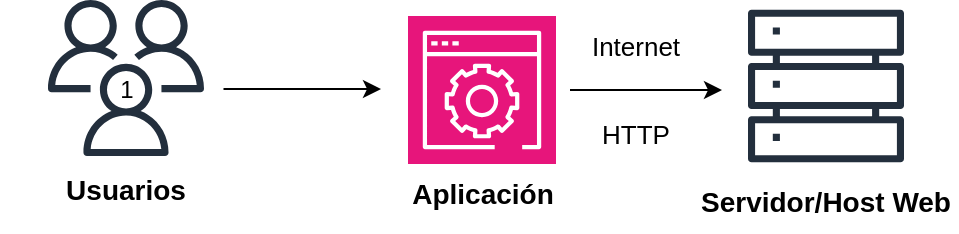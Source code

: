 <mxfile version="27.1.6">
  <diagram name="Page-1" id="d11k4ouZsZEC1E1N_N_9">
    <mxGraphModel dx="1426" dy="783" grid="1" gridSize="10" guides="1" tooltips="1" connect="1" arrows="1" fold="1" page="1" pageScale="1" pageWidth="827" pageHeight="1169" math="0" shadow="0">
      <root>
        <mxCell id="0" />
        <mxCell id="1" parent="0" />
        <mxCell id="vMm_FfHHdosvI-ovuJg5-1" value="" style="sketch=0;outlineConnect=0;fontColor=#232F3E;gradientColor=none;fillColor=#232F3D;strokeColor=none;dashed=0;verticalLabelPosition=bottom;verticalAlign=top;align=center;html=1;fontSize=12;fontStyle=0;aspect=fixed;pointerEvents=1;shape=mxgraph.aws4.servers;" vertex="1" parent="1">
          <mxGeometry x="480" y="334" width="78" height="78" as="geometry" />
        </mxCell>
        <mxCell id="vMm_FfHHdosvI-ovuJg5-2" value="" style="sketch=0;outlineConnect=0;fontColor=#232F3E;gradientColor=none;fillColor=#232F3D;strokeColor=none;dashed=0;verticalLabelPosition=bottom;verticalAlign=top;align=center;html=1;fontSize=12;fontStyle=0;aspect=fixed;pointerEvents=1;shape=mxgraph.aws4.users;" vertex="1" parent="1">
          <mxGeometry x="130" y="330" width="78" height="78" as="geometry" />
        </mxCell>
        <mxCell id="vMm_FfHHdosvI-ovuJg5-3" value="Usuarios" style="text;html=1;align=center;verticalAlign=middle;whiteSpace=wrap;rounded=0;fontStyle=1;fontSize=14;" vertex="1" parent="1">
          <mxGeometry x="139" y="410" width="60" height="30" as="geometry" />
        </mxCell>
        <mxCell id="vMm_FfHHdosvI-ovuJg5-12" style="edgeStyle=orthogonalEdgeStyle;rounded=0;orthogonalLoop=1;jettySize=auto;html=1;exitX=1;exitY=0.5;exitDx=0;exitDy=0;exitPerimeter=0;" edge="1" parent="1">
          <mxGeometry relative="1" as="geometry">
            <mxPoint x="467" y="375" as="targetPoint" />
            <mxPoint x="391" y="375" as="sourcePoint" />
          </mxGeometry>
        </mxCell>
        <mxCell id="vMm_FfHHdosvI-ovuJg5-4" value="" style="sketch=0;points=[[0,0,0],[0.25,0,0],[0.5,0,0],[0.75,0,0],[1,0,0],[0,1,0],[0.25,1,0],[0.5,1,0],[0.75,1,0],[1,1,0],[0,0.25,0],[0,0.5,0],[0,0.75,0],[1,0.25,0],[1,0.5,0],[1,0.75,0]];points=[[0,0,0],[0.25,0,0],[0.5,0,0],[0.75,0,0],[1,0,0],[0,1,0],[0.25,1,0],[0.5,1,0],[0.75,1,0],[1,1,0],[0,0.25,0],[0,0.5,0],[0,0.75,0],[1,0.25,0],[1,0.5,0],[1,0.75,0]];outlineConnect=0;fontColor=#232F3E;fillColor=#E7157B;strokeColor=#ffffff;dashed=0;verticalLabelPosition=bottom;verticalAlign=top;align=center;html=1;fontSize=12;fontStyle=0;aspect=fixed;shape=mxgraph.aws4.resourceIcon;resIcon=mxgraph.aws4.management_console;" vertex="1" parent="1">
          <mxGeometry x="310" y="338" width="74" height="74" as="geometry" />
        </mxCell>
        <mxCell id="vMm_FfHHdosvI-ovuJg5-5" value="Aplicación" style="text;html=1;align=center;verticalAlign=middle;whiteSpace=wrap;rounded=0;fontStyle=1;fontSize=14;" vertex="1" parent="1">
          <mxGeometry x="296.5" y="412" width="101" height="30" as="geometry" />
        </mxCell>
        <mxCell id="vMm_FfHHdosvI-ovuJg5-7" value="&lt;font style=&quot;color: light-dark(rgb(0, 0, 0), rgb(0, 0, 0));&quot;&gt;1&lt;/font&gt;" style="text;html=1;align=center;verticalAlign=middle;whiteSpace=wrap;rounded=0;" vertex="1" parent="1">
          <mxGeometry x="106.75" y="330" width="124.5" height="90" as="geometry" />
        </mxCell>
        <mxCell id="vMm_FfHHdosvI-ovuJg5-9" style="edgeStyle=orthogonalEdgeStyle;rounded=0;orthogonalLoop=1;jettySize=auto;html=1;exitX=1;exitY=0.5;exitDx=0;exitDy=0;entryX=0;entryY=0.5;entryDx=0;entryDy=0;entryPerimeter=0;" edge="1" parent="1">
          <mxGeometry relative="1" as="geometry">
            <mxPoint x="217.75" y="374.5" as="sourcePoint" />
            <mxPoint x="296.5" y="374.5" as="targetPoint" />
          </mxGeometry>
        </mxCell>
        <mxCell id="vMm_FfHHdosvI-ovuJg5-11" value="Servidor/Host Web" style="text;html=1;align=center;verticalAlign=middle;whiteSpace=wrap;rounded=0;fontStyle=1;fontSize=14;" vertex="1" parent="1">
          <mxGeometry x="454" y="416" width="130" height="30" as="geometry" />
        </mxCell>
        <mxCell id="vMm_FfHHdosvI-ovuJg5-13" value="Internet" style="text;html=1;align=center;verticalAlign=middle;whiteSpace=wrap;rounded=0;fontSize=13;" vertex="1" parent="1">
          <mxGeometry x="394" y="338" width="60" height="30" as="geometry" />
        </mxCell>
        <mxCell id="vMm_FfHHdosvI-ovuJg5-14" value="HTTP" style="text;html=1;align=center;verticalAlign=middle;whiteSpace=wrap;rounded=0;fontSize=13;" vertex="1" parent="1">
          <mxGeometry x="394" y="382" width="60" height="30" as="geometry" />
        </mxCell>
      </root>
    </mxGraphModel>
  </diagram>
</mxfile>
